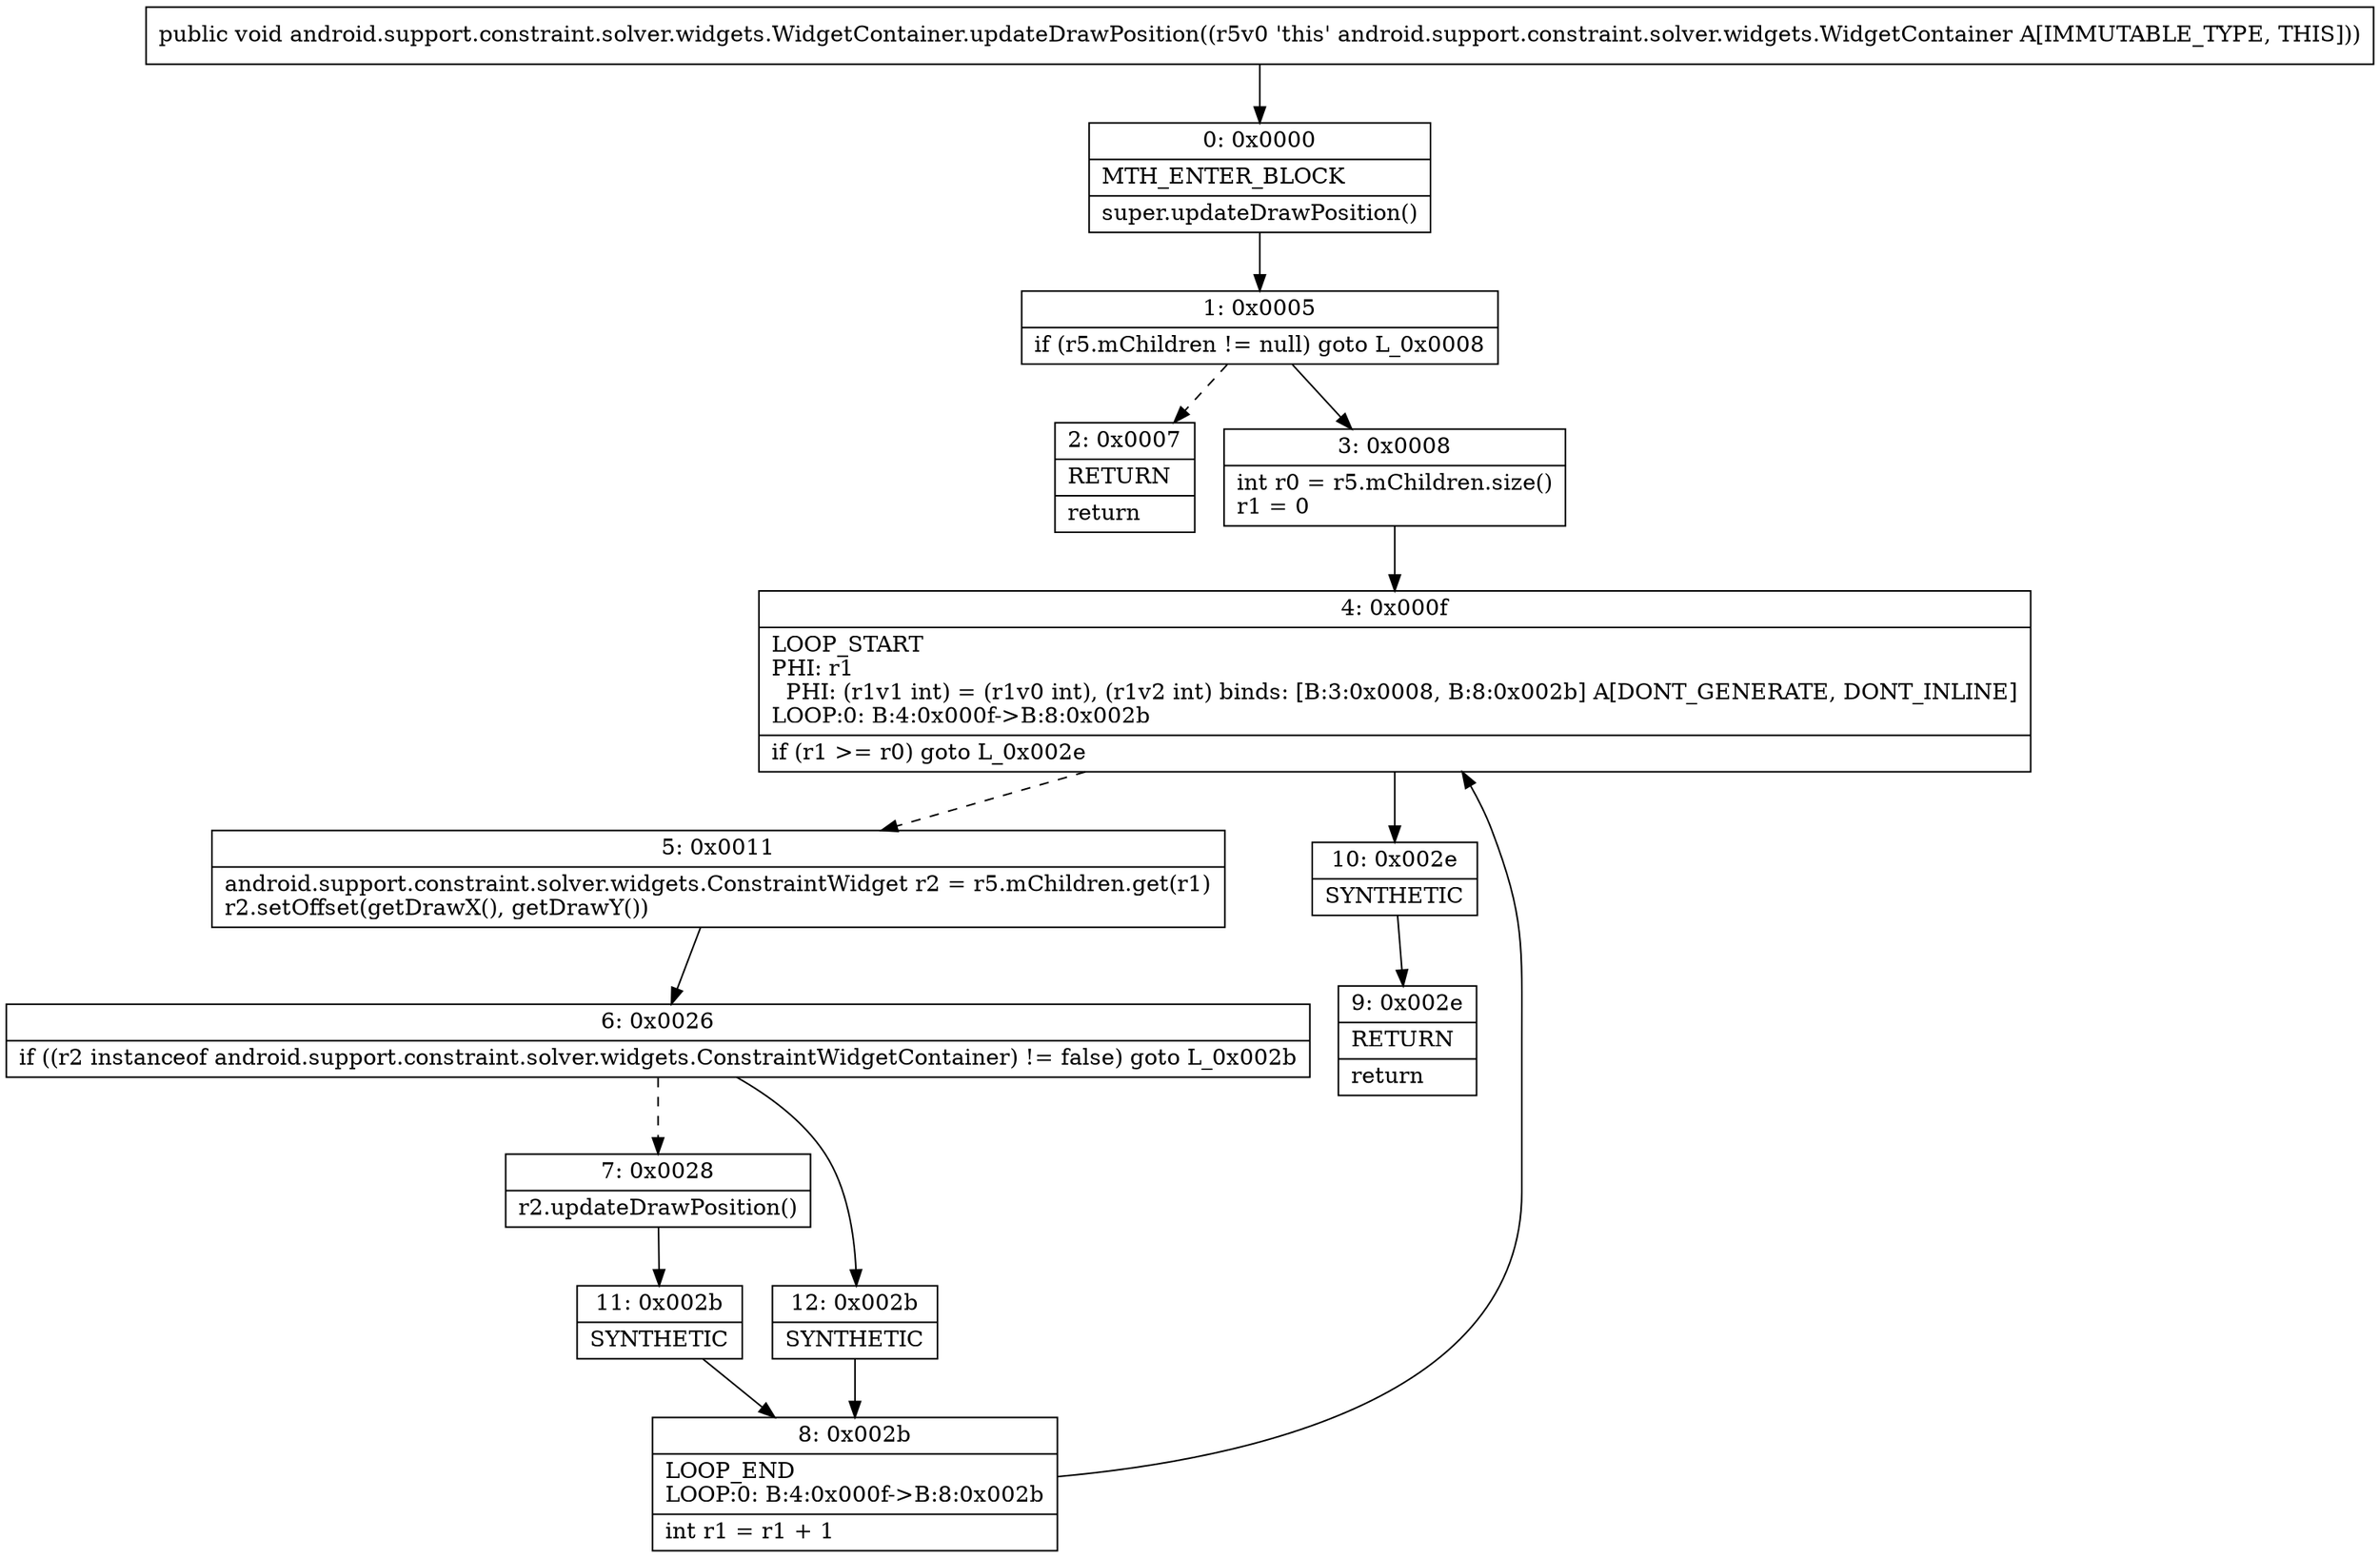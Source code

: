 digraph "CFG forandroid.support.constraint.solver.widgets.WidgetContainer.updateDrawPosition()V" {
Node_0 [shape=record,label="{0\:\ 0x0000|MTH_ENTER_BLOCK\l|super.updateDrawPosition()\l}"];
Node_1 [shape=record,label="{1\:\ 0x0005|if (r5.mChildren != null) goto L_0x0008\l}"];
Node_2 [shape=record,label="{2\:\ 0x0007|RETURN\l|return\l}"];
Node_3 [shape=record,label="{3\:\ 0x0008|int r0 = r5.mChildren.size()\lr1 = 0\l}"];
Node_4 [shape=record,label="{4\:\ 0x000f|LOOP_START\lPHI: r1 \l  PHI: (r1v1 int) = (r1v0 int), (r1v2 int) binds: [B:3:0x0008, B:8:0x002b] A[DONT_GENERATE, DONT_INLINE]\lLOOP:0: B:4:0x000f\-\>B:8:0x002b\l|if (r1 \>= r0) goto L_0x002e\l}"];
Node_5 [shape=record,label="{5\:\ 0x0011|android.support.constraint.solver.widgets.ConstraintWidget r2 = r5.mChildren.get(r1)\lr2.setOffset(getDrawX(), getDrawY())\l}"];
Node_6 [shape=record,label="{6\:\ 0x0026|if ((r2 instanceof android.support.constraint.solver.widgets.ConstraintWidgetContainer) != false) goto L_0x002b\l}"];
Node_7 [shape=record,label="{7\:\ 0x0028|r2.updateDrawPosition()\l}"];
Node_8 [shape=record,label="{8\:\ 0x002b|LOOP_END\lLOOP:0: B:4:0x000f\-\>B:8:0x002b\l|int r1 = r1 + 1\l}"];
Node_9 [shape=record,label="{9\:\ 0x002e|RETURN\l|return\l}"];
Node_10 [shape=record,label="{10\:\ 0x002e|SYNTHETIC\l}"];
Node_11 [shape=record,label="{11\:\ 0x002b|SYNTHETIC\l}"];
Node_12 [shape=record,label="{12\:\ 0x002b|SYNTHETIC\l}"];
MethodNode[shape=record,label="{public void android.support.constraint.solver.widgets.WidgetContainer.updateDrawPosition((r5v0 'this' android.support.constraint.solver.widgets.WidgetContainer A[IMMUTABLE_TYPE, THIS])) }"];
MethodNode -> Node_0;
Node_0 -> Node_1;
Node_1 -> Node_2[style=dashed];
Node_1 -> Node_3;
Node_3 -> Node_4;
Node_4 -> Node_5[style=dashed];
Node_4 -> Node_10;
Node_5 -> Node_6;
Node_6 -> Node_7[style=dashed];
Node_6 -> Node_12;
Node_7 -> Node_11;
Node_8 -> Node_4;
Node_10 -> Node_9;
Node_11 -> Node_8;
Node_12 -> Node_8;
}

